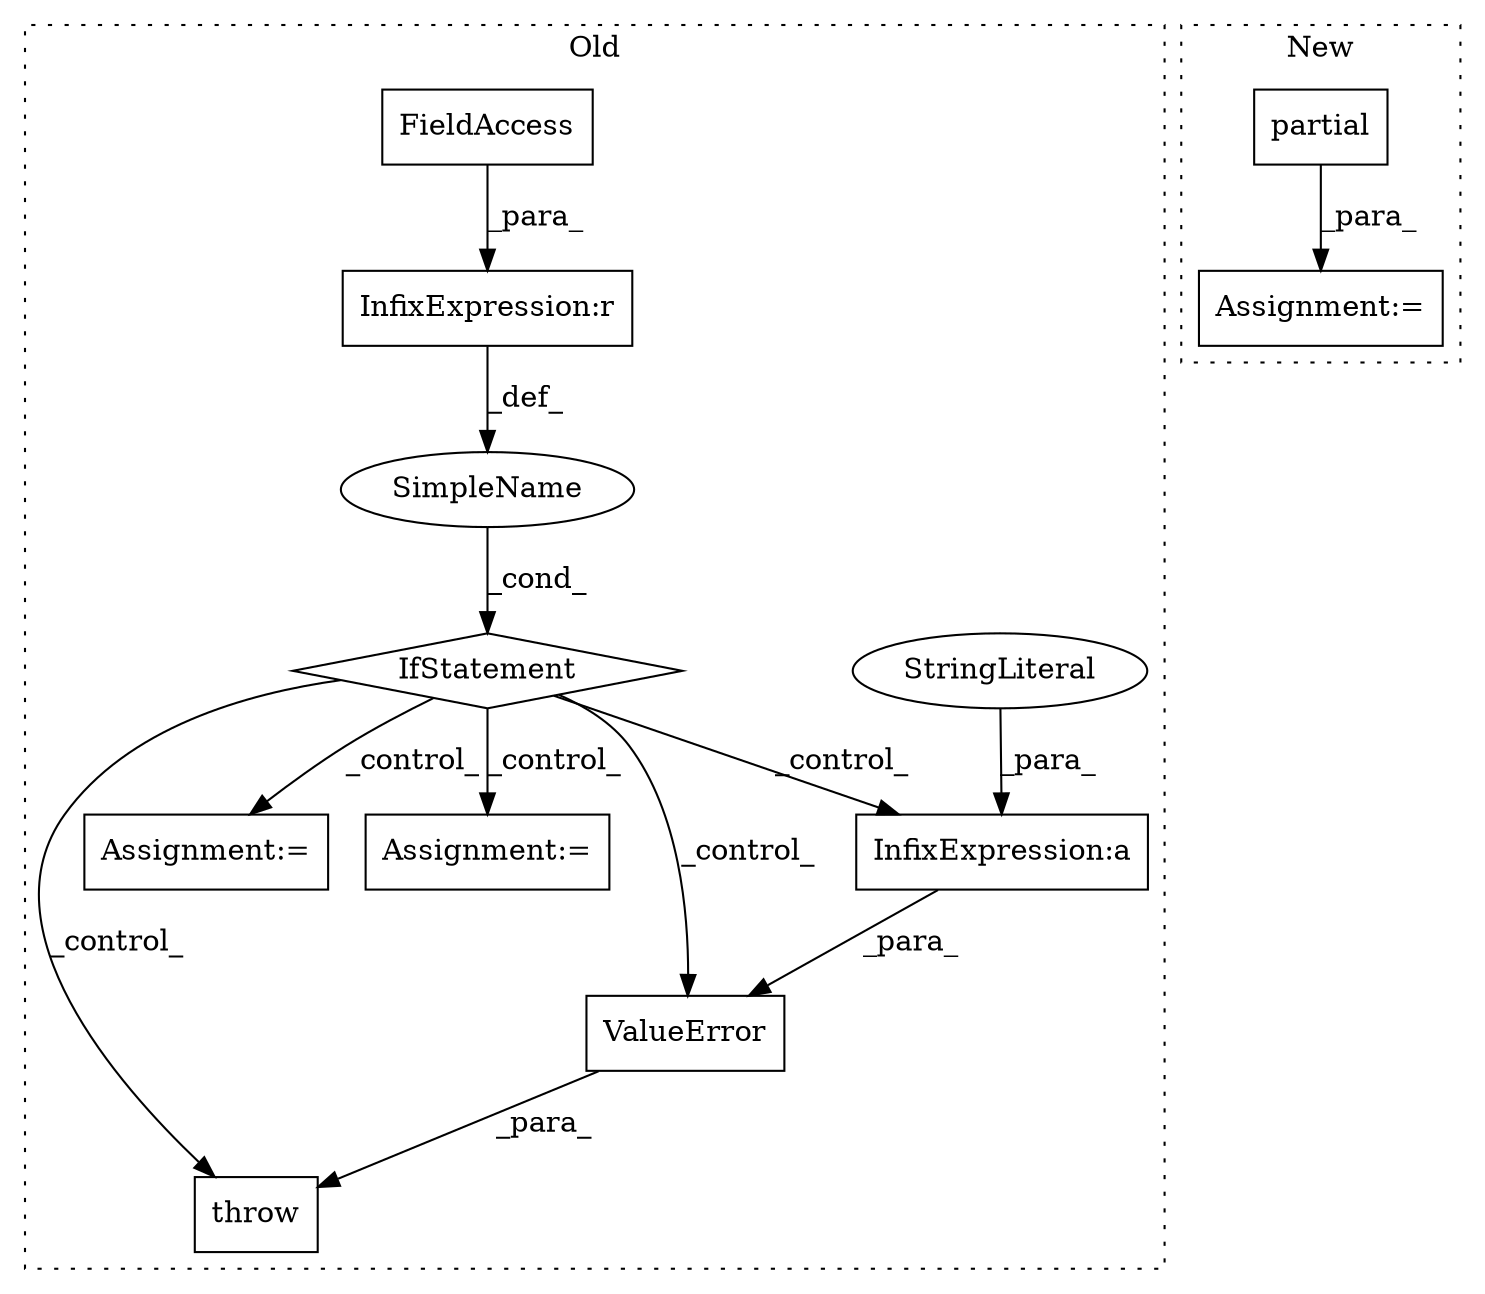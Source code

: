 digraph G {
subgraph cluster0 {
1 [label="ValueError" a="32" s="10701,10795" l="11,1" shape="box"];
3 [label="IfStatement" a="25" s="10652,10685" l="4,2" shape="diamond"];
4 [label="SimpleName" a="42" s="" l="" shape="ellipse"];
5 [label="throw" a="53" s="10695" l="6" shape="box"];
6 [label="Assignment:=" a="7" s="10987" l="1" shape="box"];
8 [label="InfixExpression:r" a="27" s="10677" l="4" shape="box"];
9 [label="Assignment:=" a="7" s="10953" l="1" shape="box"];
10 [label="InfixExpression:a" a="27" s="10769" l="3" shape="box"];
11 [label="StringLiteral" a="45" s="10712" l="57" shape="ellipse"];
12 [label="FieldAccess" a="22" s="10656" l="21" shape="box"];
label = "Old";
style="dotted";
}
subgraph cluster1 {
2 [label="partial" a="32" s="12796,12821" l="8,1" shape="box"];
7 [label="Assignment:=" a="7" s="12795" l="1" shape="box"];
label = "New";
style="dotted";
}
1 -> 5 [label="_para_"];
2 -> 7 [label="_para_"];
3 -> 6 [label="_control_"];
3 -> 9 [label="_control_"];
3 -> 5 [label="_control_"];
3 -> 10 [label="_control_"];
3 -> 1 [label="_control_"];
4 -> 3 [label="_cond_"];
8 -> 4 [label="_def_"];
10 -> 1 [label="_para_"];
11 -> 10 [label="_para_"];
12 -> 8 [label="_para_"];
}